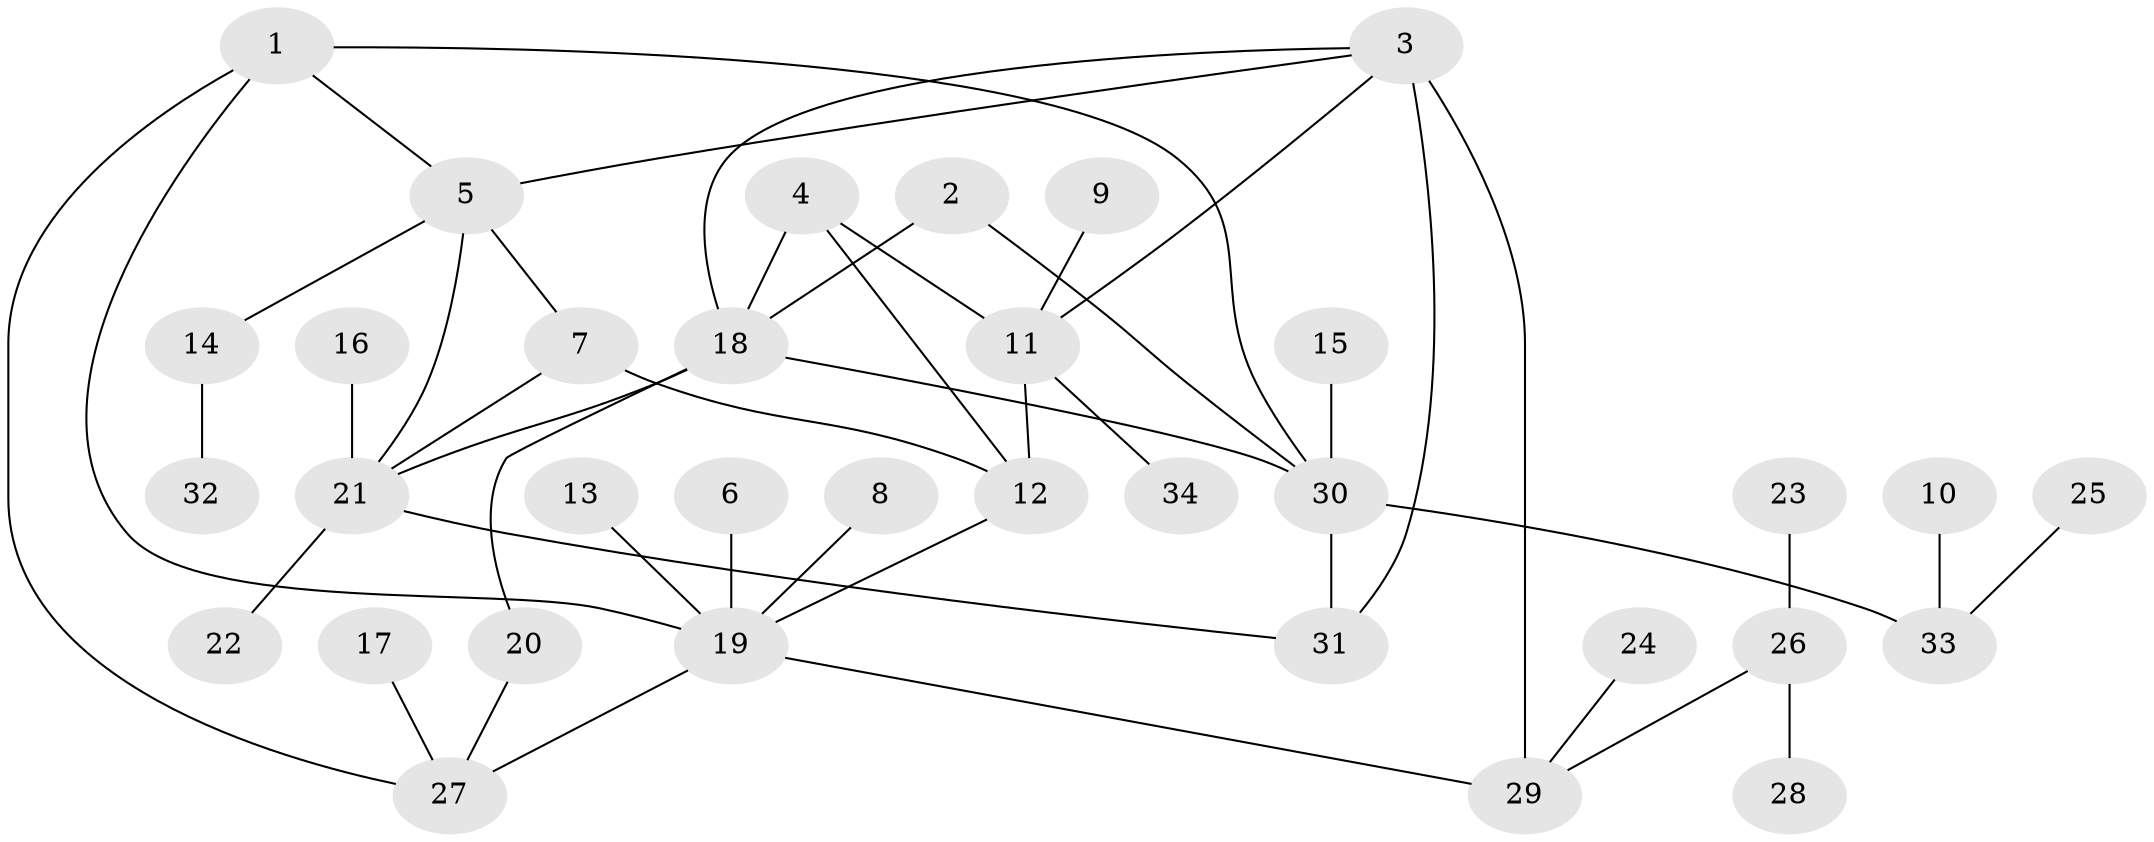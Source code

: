 // original degree distribution, {7: 0.04477611940298507, 6: 0.04477611940298507, 4: 0.07462686567164178, 9: 0.029850746268656716, 2: 0.13432835820895522, 8: 0.029850746268656716, 3: 0.05970149253731343, 1: 0.582089552238806}
// Generated by graph-tools (version 1.1) at 2025/02/03/09/25 03:02:45]
// undirected, 34 vertices, 46 edges
graph export_dot {
graph [start="1"]
  node [color=gray90,style=filled];
  1;
  2;
  3;
  4;
  5;
  6;
  7;
  8;
  9;
  10;
  11;
  12;
  13;
  14;
  15;
  16;
  17;
  18;
  19;
  20;
  21;
  22;
  23;
  24;
  25;
  26;
  27;
  28;
  29;
  30;
  31;
  32;
  33;
  34;
  1 -- 5 [weight=1.0];
  1 -- 19 [weight=1.0];
  1 -- 27 [weight=1.0];
  1 -- 30 [weight=1.0];
  2 -- 18 [weight=1.0];
  2 -- 30 [weight=1.0];
  3 -- 5 [weight=1.0];
  3 -- 11 [weight=1.0];
  3 -- 18 [weight=1.0];
  3 -- 29 [weight=2.0];
  3 -- 31 [weight=1.0];
  4 -- 11 [weight=1.0];
  4 -- 12 [weight=1.0];
  4 -- 18 [weight=1.0];
  5 -- 7 [weight=1.0];
  5 -- 14 [weight=1.0];
  5 -- 21 [weight=1.0];
  6 -- 19 [weight=1.0];
  7 -- 12 [weight=1.0];
  7 -- 21 [weight=1.0];
  8 -- 19 [weight=1.0];
  9 -- 11 [weight=1.0];
  10 -- 33 [weight=1.0];
  11 -- 12 [weight=1.0];
  11 -- 34 [weight=1.0];
  12 -- 19 [weight=1.0];
  13 -- 19 [weight=1.0];
  14 -- 32 [weight=1.0];
  15 -- 30 [weight=1.0];
  16 -- 21 [weight=1.0];
  17 -- 27 [weight=1.0];
  18 -- 20 [weight=1.0];
  18 -- 21 [weight=2.0];
  18 -- 30 [weight=1.0];
  19 -- 27 [weight=1.0];
  19 -- 29 [weight=1.0];
  20 -- 27 [weight=1.0];
  21 -- 22 [weight=1.0];
  21 -- 31 [weight=1.0];
  23 -- 26 [weight=1.0];
  24 -- 29 [weight=1.0];
  25 -- 33 [weight=1.0];
  26 -- 28 [weight=1.0];
  26 -- 29 [weight=1.0];
  30 -- 31 [weight=1.0];
  30 -- 33 [weight=1.0];
}
